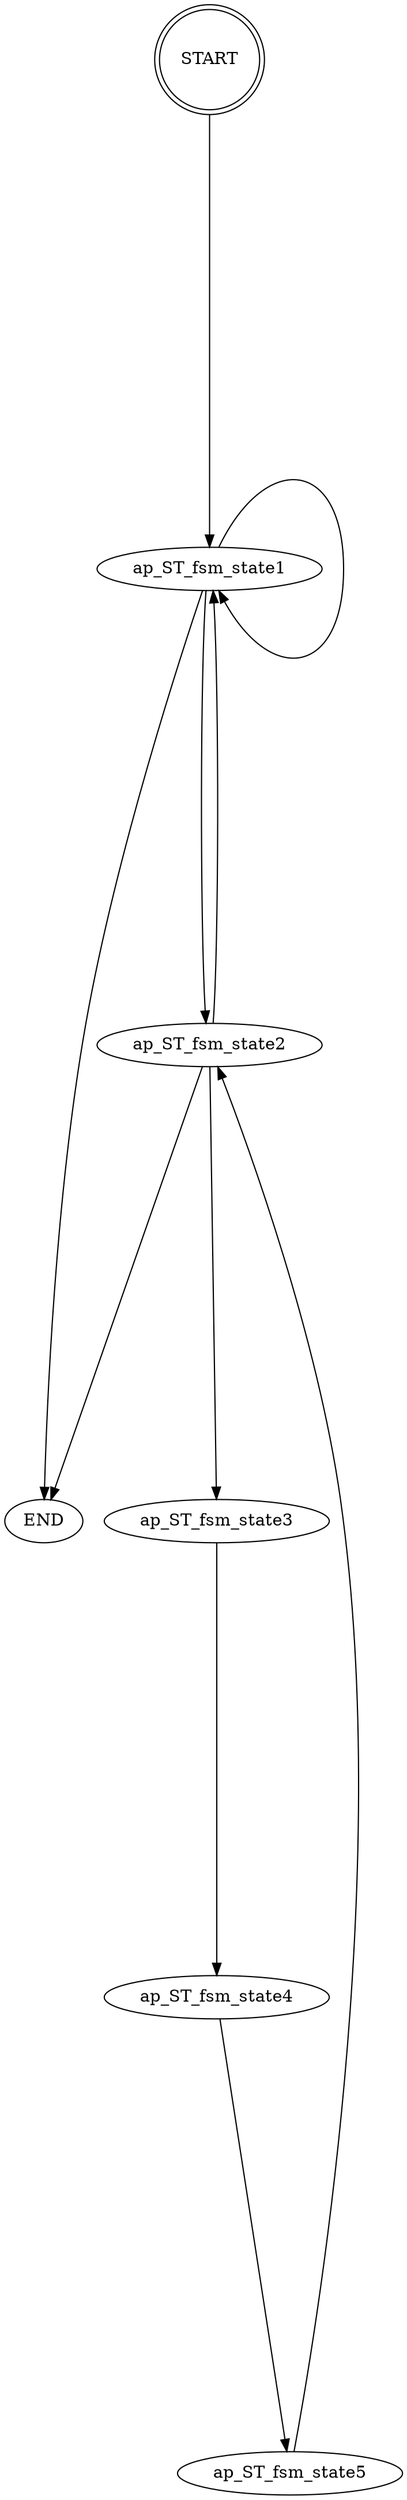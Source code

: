 digraph "" {
 graph [ranksep=5.0];
edge [color=black,
len=2.0
];
START    [shape=doublecircle];
START -> ap_ST_fsm_state1;
ap_ST_fsm_state1 -> ap_ST_fsm_state2;
ap_ST_fsm_state1 -> ap_ST_fsm_state1;
ap_ST_fsm_state1 -> END;
ap_ST_fsm_state2 -> ap_ST_fsm_state1;
ap_ST_fsm_state2 -> ap_ST_fsm_state3;
ap_ST_fsm_state2 -> END;
ap_ST_fsm_state3 -> ap_ST_fsm_state4;
ap_ST_fsm_state4 -> ap_ST_fsm_state5;
ap_ST_fsm_state5 -> ap_ST_fsm_state2;
}
